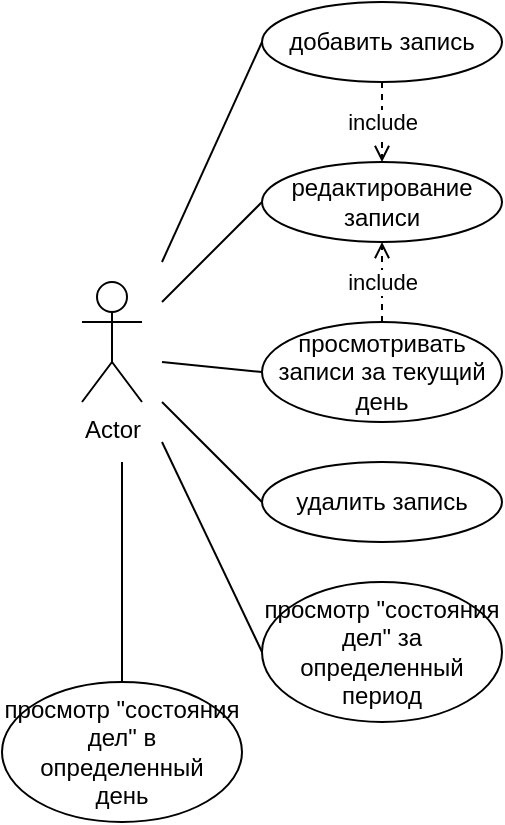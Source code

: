 <mxfile version="12.1.4" type="github" pages="1"><diagram id="9crbz9fJ3Gg7VdGXx59i" name="Page-1"><mxGraphModel dx="674" dy="824" grid="1" gridSize="10" guides="1" tooltips="1" connect="1" arrows="1" fold="1" page="1" pageScale="1" pageWidth="827" pageHeight="1169" math="0" shadow="0"><root><mxCell id="0"/><mxCell id="1" parent="0"/><mxCell id="lWhZR-5LfOfUeSDtsxpq-1" value="Actor" style="shape=umlActor;verticalLabelPosition=bottom;labelBackgroundColor=#ffffff;verticalAlign=top;html=1;outlineConnect=0;" vertex="1" parent="1"><mxGeometry x="50" y="250" width="30" height="60" as="geometry"/></mxCell><mxCell id="lWhZR-5LfOfUeSDtsxpq-2" value="добавить запись" style="ellipse;whiteSpace=wrap;html=1;" vertex="1" parent="1"><mxGeometry x="140" y="110" width="120" height="40" as="geometry"/></mxCell><mxCell id="lWhZR-5LfOfUeSDtsxpq-3" value="удалить запись" style="ellipse;whiteSpace=wrap;html=1;" vertex="1" parent="1"><mxGeometry x="140" y="340" width="120" height="40" as="geometry"/></mxCell><mxCell id="lWhZR-5LfOfUeSDtsxpq-4" value="просмотривать записи за текущий день" style="ellipse;whiteSpace=wrap;html=1;" vertex="1" parent="1"><mxGeometry x="140" y="270" width="120" height="50" as="geometry"/></mxCell><mxCell id="lWhZR-5LfOfUeSDtsxpq-5" value="просмотр &quot;состояния дел&quot; за определенный период" style="ellipse;whiteSpace=wrap;html=1;" vertex="1" parent="1"><mxGeometry x="140" y="400" width="120" height="70" as="geometry"/></mxCell><mxCell id="lWhZR-5LfOfUeSDtsxpq-6" value="" style="endArrow=none;html=1;entryX=0;entryY=0.5;entryDx=0;entryDy=0;" edge="1" parent="1" target="lWhZR-5LfOfUeSDtsxpq-2"><mxGeometry width="50" height="50" relative="1" as="geometry"><mxPoint x="90" y="240" as="sourcePoint"/><mxPoint x="140" y="190" as="targetPoint"/></mxGeometry></mxCell><mxCell id="lWhZR-5LfOfUeSDtsxpq-8" value="" style="endArrow=none;html=1;entryX=0;entryY=0.5;entryDx=0;entryDy=0;" edge="1" parent="1" target="lWhZR-5LfOfUeSDtsxpq-3"><mxGeometry width="50" height="50" relative="1" as="geometry"><mxPoint x="90" y="310" as="sourcePoint"/><mxPoint x="100" y="420" as="targetPoint"/></mxGeometry></mxCell><mxCell id="lWhZR-5LfOfUeSDtsxpq-9" value="" style="endArrow=none;html=1;entryX=0;entryY=0.5;entryDx=0;entryDy=0;" edge="1" parent="1" target="lWhZR-5LfOfUeSDtsxpq-4"><mxGeometry width="50" height="50" relative="1" as="geometry"><mxPoint x="90" y="290" as="sourcePoint"/><mxPoint x="170" y="230" as="targetPoint"/></mxGeometry></mxCell><mxCell id="lWhZR-5LfOfUeSDtsxpq-10" value="" style="endArrow=none;html=1;entryX=0;entryY=0.5;entryDx=0;entryDy=0;" edge="1" parent="1" target="lWhZR-5LfOfUeSDtsxpq-5"><mxGeometry width="50" height="50" relative="1" as="geometry"><mxPoint x="90" y="330" as="sourcePoint"/><mxPoint x="170" y="310" as="targetPoint"/></mxGeometry></mxCell><mxCell id="lWhZR-5LfOfUeSDtsxpq-11" value="редактирование записи" style="ellipse;whiteSpace=wrap;html=1;perimeterSpacing=0;" vertex="1" parent="1"><mxGeometry x="140" y="190" width="120" height="40" as="geometry"/></mxCell><mxCell id="lWhZR-5LfOfUeSDtsxpq-15" value="include" style="endArrow=open;endSize=6;endFill=0;html=1;dashed=1;startArrow=none;startFill=0;exitX=0.5;exitY=1;exitDx=0;exitDy=0;entryX=0.5;entryY=0;entryDx=0;entryDy=0;" edge="1" parent="1" source="lWhZR-5LfOfUeSDtsxpq-2" target="lWhZR-5LfOfUeSDtsxpq-11"><mxGeometry width="160" relative="1" as="geometry"><mxPoint x="360" y="70" as="sourcePoint"/><mxPoint x="340" y="170" as="targetPoint"/></mxGeometry></mxCell><mxCell id="lWhZR-5LfOfUeSDtsxpq-16" value="" style="endArrow=none;html=1;entryX=0;entryY=0.5;entryDx=0;entryDy=0;" edge="1" parent="1" target="lWhZR-5LfOfUeSDtsxpq-11"><mxGeometry width="50" height="50" relative="1" as="geometry"><mxPoint x="90" y="260" as="sourcePoint"/><mxPoint x="100" y="490" as="targetPoint"/></mxGeometry></mxCell><mxCell id="lWhZR-5LfOfUeSDtsxpq-17" value="include" style="endArrow=open;endSize=6;endFill=0;html=1;dashed=1;startArrow=none;startFill=0;exitX=0.5;exitY=0;exitDx=0;exitDy=0;entryX=0.5;entryY=1;entryDx=0;entryDy=0;" edge="1" parent="1" source="lWhZR-5LfOfUeSDtsxpq-4" target="lWhZR-5LfOfUeSDtsxpq-11"><mxGeometry width="160" relative="1" as="geometry"><mxPoint x="210" y="160" as="sourcePoint"/><mxPoint x="210" y="200" as="targetPoint"/></mxGeometry></mxCell><mxCell id="lWhZR-5LfOfUeSDtsxpq-18" value="просмотр &quot;состояния дел&quot; в определенный &lt;br&gt;день" style="ellipse;whiteSpace=wrap;html=1;" vertex="1" parent="1"><mxGeometry x="10" y="450" width="120" height="70" as="geometry"/></mxCell><mxCell id="lWhZR-5LfOfUeSDtsxpq-19" value="" style="endArrow=none;html=1;entryX=0.5;entryY=0;entryDx=0;entryDy=0;" edge="1" parent="1" target="lWhZR-5LfOfUeSDtsxpq-18"><mxGeometry width="50" height="50" relative="1" as="geometry"><mxPoint x="70" y="340" as="sourcePoint"/><mxPoint x="60" y="540" as="targetPoint"/></mxGeometry></mxCell></root></mxGraphModel></diagram></mxfile>